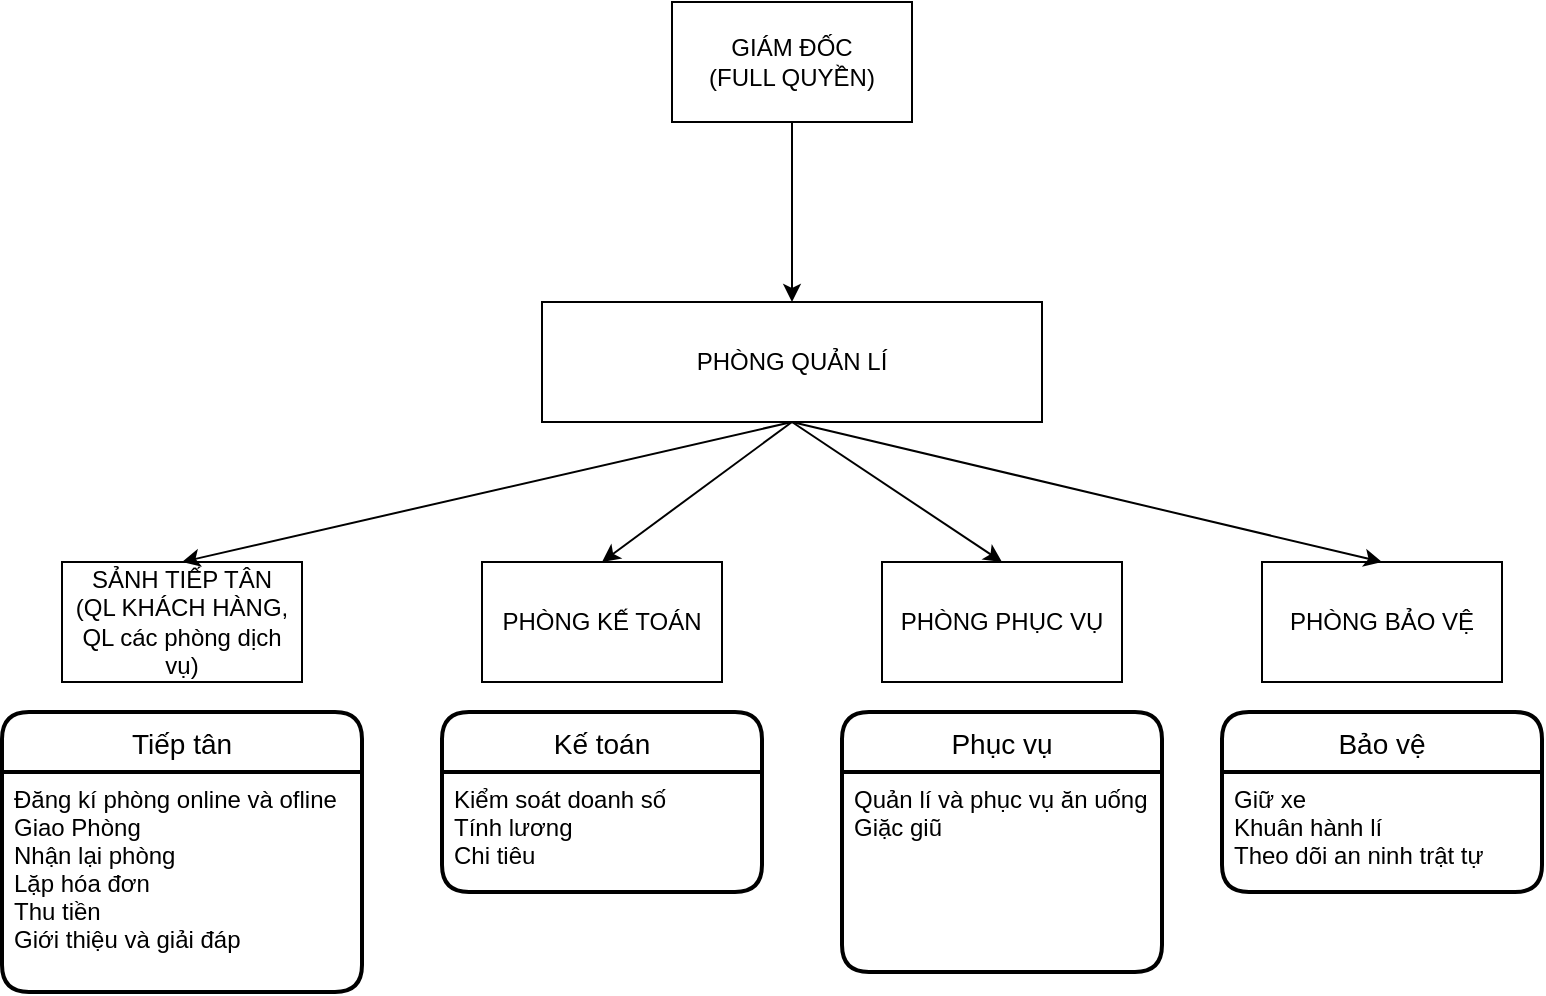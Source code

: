<mxfile version="14.1.9" type="device" pages="2"><diagram id="ve2caQt8r0Z8i0DwhKMM" name="Sơ đồ tổ chức"><mxGraphModel dx="1209" dy="1763" grid="1" gridSize="10" guides="1" tooltips="1" connect="1" arrows="1" fold="1" page="1" pageScale="1" pageWidth="850" pageHeight="1100" math="0" shadow="0"><root><mxCell id="0"/><mxCell id="1" parent="0"/><mxCell id="VBhGNPTVnJxvVcXe2c21-1" value="GIÁM ĐỐC&lt;br&gt;(FULL QUYỀN)" style="rounded=0;whiteSpace=wrap;html=1;" parent="1" vertex="1"><mxGeometry x="355" y="-60" width="120" height="60" as="geometry"/></mxCell><mxCell id="VBhGNPTVnJxvVcXe2c21-3" value="SẢNH TIẾP TÂN&lt;br&gt;(QL KHÁCH HÀNG, QL các phòng dịch vụ)" style="rounded=0;whiteSpace=wrap;html=1;" parent="1" vertex="1"><mxGeometry x="50" y="220" width="120" height="60" as="geometry"/></mxCell><mxCell id="VBhGNPTVnJxvVcXe2c21-4" value="PHÒNG KẾ TOÁN" style="rounded=0;whiteSpace=wrap;html=1;" parent="1" vertex="1"><mxGeometry x="260" y="220" width="120" height="60" as="geometry"/></mxCell><mxCell id="VBhGNPTVnJxvVcXe2c21-5" value="PHÒNG QUẢN LÍ" style="rounded=0;whiteSpace=wrap;html=1;" parent="1" vertex="1"><mxGeometry x="290" y="90" width="250" height="60" as="geometry"/></mxCell><mxCell id="VBhGNPTVnJxvVcXe2c21-6" value="" style="endArrow=classic;html=1;exitX=0.5;exitY=1;exitDx=0;exitDy=0;entryX=0.5;entryY=0;entryDx=0;entryDy=0;" parent="1" source="VBhGNPTVnJxvVcXe2c21-5" target="VBhGNPTVnJxvVcXe2c21-3" edge="1"><mxGeometry width="50" height="50" relative="1" as="geometry"><mxPoint x="400" y="250" as="sourcePoint"/><mxPoint x="450" y="200" as="targetPoint"/></mxGeometry></mxCell><mxCell id="VBhGNPTVnJxvVcXe2c21-7" value="" style="endArrow=classic;html=1;entryX=0.5;entryY=0;entryDx=0;entryDy=0;exitX=0.5;exitY=1;exitDx=0;exitDy=0;" parent="1" source="VBhGNPTVnJxvVcXe2c21-5" target="VBhGNPTVnJxvVcXe2c21-4" edge="1"><mxGeometry width="50" height="50" relative="1" as="geometry"><mxPoint x="360" y="100" as="sourcePoint"/><mxPoint x="130" y="210" as="targetPoint"/></mxGeometry></mxCell><mxCell id="VBhGNPTVnJxvVcXe2c21-8" value="" style="endArrow=classic;html=1;entryX=0.5;entryY=0;entryDx=0;entryDy=0;exitX=0.5;exitY=1;exitDx=0;exitDy=0;" parent="1" source="VBhGNPTVnJxvVcXe2c21-1" target="VBhGNPTVnJxvVcXe2c21-5" edge="1"><mxGeometry width="50" height="50" relative="1" as="geometry"><mxPoint x="360" y="100" as="sourcePoint"/><mxPoint x="140" y="220" as="targetPoint"/></mxGeometry></mxCell><mxCell id="VBhGNPTVnJxvVcXe2c21-9" value="PHÒNG BẢO VỆ" style="rounded=0;whiteSpace=wrap;html=1;" parent="1" vertex="1"><mxGeometry x="650" y="220" width="120" height="60" as="geometry"/></mxCell><mxCell id="VBhGNPTVnJxvVcXe2c21-10" value="" style="endArrow=classic;html=1;entryX=0.5;entryY=0;entryDx=0;entryDy=0;exitX=0.5;exitY=1;exitDx=0;exitDy=0;" parent="1" source="VBhGNPTVnJxvVcXe2c21-5" target="VBhGNPTVnJxvVcXe2c21-9" edge="1"><mxGeometry width="50" height="50" relative="1" as="geometry"><mxPoint x="330" y="70" as="sourcePoint"/><mxPoint x="450" y="200" as="targetPoint"/></mxGeometry></mxCell><mxCell id="VBhGNPTVnJxvVcXe2c21-14" value="Tiếp tân" style="swimlane;childLayout=stackLayout;horizontal=1;startSize=30;horizontalStack=0;rounded=1;fontSize=14;fontStyle=0;strokeWidth=2;resizeParent=0;resizeLast=1;shadow=0;dashed=0;align=center;" parent="1" vertex="1"><mxGeometry x="20" y="295" width="180" height="140" as="geometry"/></mxCell><mxCell id="VBhGNPTVnJxvVcXe2c21-15" value="Đăng kí phòng online và ofline&#10;Giao Phòng&#10;Nhận lại phòng&#10;Lặp hóa đơn&#10;Thu tiền&#10;Giới thiệu và giải đáp" style="align=left;strokeColor=none;fillColor=none;spacingLeft=4;fontSize=12;verticalAlign=top;resizable=0;rotatable=0;part=1;" parent="VBhGNPTVnJxvVcXe2c21-14" vertex="1"><mxGeometry y="30" width="180" height="110" as="geometry"/></mxCell><mxCell id="VBhGNPTVnJxvVcXe2c21-16" value="Bảo vệ" style="swimlane;childLayout=stackLayout;horizontal=1;startSize=30;horizontalStack=0;rounded=1;fontSize=14;fontStyle=0;strokeWidth=2;resizeParent=0;resizeLast=1;shadow=0;dashed=0;align=center;" parent="1" vertex="1"><mxGeometry x="630" y="295" width="160" height="90" as="geometry"/></mxCell><mxCell id="VBhGNPTVnJxvVcXe2c21-17" value="Giữ xe&#10;Khuân hành lí&#10;Theo dõi an ninh trật tự" style="align=left;strokeColor=none;fillColor=none;spacingLeft=4;fontSize=12;verticalAlign=top;resizable=0;rotatable=0;part=1;" parent="VBhGNPTVnJxvVcXe2c21-16" vertex="1"><mxGeometry y="30" width="160" height="60" as="geometry"/></mxCell><mxCell id="VBhGNPTVnJxvVcXe2c21-18" value="PHÒNG PHỤC VỤ" style="rounded=0;whiteSpace=wrap;html=1;" parent="1" vertex="1"><mxGeometry x="460" y="220" width="120" height="60" as="geometry"/></mxCell><mxCell id="VBhGNPTVnJxvVcXe2c21-19" value="" style="endArrow=classic;html=1;entryX=0.5;entryY=0;entryDx=0;entryDy=0;exitX=0.5;exitY=1;exitDx=0;exitDy=0;" parent="1" source="VBhGNPTVnJxvVcXe2c21-5" target="VBhGNPTVnJxvVcXe2c21-18" edge="1"><mxGeometry width="50" height="50" relative="1" as="geometry"><mxPoint x="400" y="190" as="sourcePoint"/><mxPoint x="750" y="210" as="targetPoint"/></mxGeometry></mxCell><mxCell id="VBhGNPTVnJxvVcXe2c21-22" value="Phục vụ" style="swimlane;childLayout=stackLayout;horizontal=1;startSize=30;horizontalStack=0;rounded=1;fontSize=14;fontStyle=0;strokeWidth=2;resizeParent=0;resizeLast=1;shadow=0;dashed=0;align=center;" parent="1" vertex="1"><mxGeometry x="440" y="295" width="160" height="130" as="geometry"/></mxCell><mxCell id="VBhGNPTVnJxvVcXe2c21-23" value="Quản lí và phục vụ ăn uống&#10;Giặc giũ" style="align=left;strokeColor=none;fillColor=none;spacingLeft=4;fontSize=12;verticalAlign=top;resizable=0;rotatable=0;part=1;" parent="VBhGNPTVnJxvVcXe2c21-22" vertex="1"><mxGeometry y="30" width="160" height="100" as="geometry"/></mxCell><mxCell id="3BHt6dKrwcuULrWoqQYH-1" value="Kế toán" style="swimlane;childLayout=stackLayout;horizontal=1;startSize=30;horizontalStack=0;rounded=1;fontSize=14;fontStyle=0;strokeWidth=2;resizeParent=0;resizeLast=1;shadow=0;dashed=0;align=center;" parent="1" vertex="1"><mxGeometry x="240" y="295" width="160" height="90" as="geometry"/></mxCell><mxCell id="3BHt6dKrwcuULrWoqQYH-2" value="Kiểm soát doanh số&#10;Tính lương&#10;Chi tiêu&#10;" style="align=left;strokeColor=none;fillColor=none;spacingLeft=4;fontSize=12;verticalAlign=top;resizable=0;rotatable=0;part=1;" parent="3BHt6dKrwcuULrWoqQYH-1" vertex="1"><mxGeometry y="30" width="160" height="60" as="geometry"/></mxCell></root></mxGraphModel></diagram><diagram id="GFGQ3sNE-cdHldhsIBg6" name="UI/UX"><mxGraphModel dx="1209" dy="1763" grid="1" gridSize="10" guides="1" tooltips="1" connect="1" arrows="1" fold="1" page="1" pageScale="1" pageWidth="850" pageHeight="1100" math="0" shadow="0"><root><mxCell id="22zJ5ZPQaMUBxDPNn4xp-0"/><mxCell id="22zJ5ZPQaMUBxDPNn4xp-1" parent="22zJ5ZPQaMUBxDPNn4xp-0"/><mxCell id="22zJ5ZPQaMUBxDPNn4xp-2" value="ĐĂNG NHẬP" style="rounded=0;whiteSpace=wrap;html=1;fillColor=#ffe6cc;strokeColor=#FF6666;" parent="22zJ5ZPQaMUBxDPNn4xp-1" vertex="1"><mxGeometry x="90" y="370" width="120" height="60" as="geometry"/></mxCell><mxCell id="0PLi7Ln-fAQXu6lto11p-0" value="USER phân quyền" style="rounded=0;whiteSpace=wrap;html=1;" parent="22zJ5ZPQaMUBxDPNn4xp-1" vertex="1"><mxGeometry x="20" y="470" width="120" height="60" as="geometry"/></mxCell><mxCell id="0PLi7Ln-fAQXu6lto11p-1" value="QL NHÂN VIÊN" style="rounded=0;whiteSpace=wrap;html=1;" parent="22zJ5ZPQaMUBxDPNn4xp-1" vertex="1"><mxGeometry x="305" y="100" width="120" height="60" as="geometry"/></mxCell><mxCell id="0PLi7Ln-fAQXu6lto11p-2" value="QL KHÁCH HÀNG" style="rounded=0;whiteSpace=wrap;html=1;" parent="22zJ5ZPQaMUBxDPNn4xp-1" vertex="1"><mxGeometry x="160" y="100" width="120" height="60" as="geometry"/></mxCell><mxCell id="0PLi7Ln-fAQXu6lto11p-4" value="TÀI CHÍNH" style="rounded=0;whiteSpace=wrap;html=1;" parent="22zJ5ZPQaMUBxDPNn4xp-1" vertex="1"><mxGeometry x="440" y="100" width="120" height="60" as="geometry"/></mxCell><mxCell id="0PLi7Ln-fAQXu6lto11p-5" value="From Thuê&lt;br&gt;(thuê ofline, online)" style="rounded=0;whiteSpace=wrap;html=1;" parent="22zJ5ZPQaMUBxDPNn4xp-1" vertex="1"><mxGeometry x="580" y="140" width="120" height="60" as="geometry"/></mxCell><mxCell id="0PLi7Ln-fAQXu6lto11p-6" value="Form trả" style="rounded=0;whiteSpace=wrap;html=1;" parent="22zJ5ZPQaMUBxDPNn4xp-1" vertex="1"><mxGeometry x="580" y="210" width="120" height="60" as="geometry"/></mxCell><mxCell id="0PLi7Ln-fAQXu6lto11p-7" value="Form Chính, Phòng chức năng trả và thuê" style="rounded=0;whiteSpace=wrap;html=1;" parent="22zJ5ZPQaMUBxDPNn4xp-1" vertex="1"><mxGeometry x="350" y="280" width="120" height="60" as="geometry"/></mxCell><mxCell id="0PLi7Ln-fAQXu6lto11p-8" value="" style="endArrow=classic;html=1;exitX=1;exitY=0.5;exitDx=0;exitDy=0;entryX=0;entryY=0;entryDx=0;entryDy=0;" parent="22zJ5ZPQaMUBxDPNn4xp-1" source="22zJ5ZPQaMUBxDPNn4xp-2" target="0PLi7Ln-fAQXu6lto11p-7" edge="1"><mxGeometry width="50" height="50" relative="1" as="geometry"><mxPoint x="400" y="370" as="sourcePoint"/><mxPoint x="450" y="320" as="targetPoint"/></mxGeometry></mxCell><mxCell id="0PLi7Ln-fAQXu6lto11p-9" value="" style="endArrow=classic;html=1;exitX=0.25;exitY=0;exitDx=0;exitDy=0;entryX=1;entryY=1;entryDx=0;entryDy=0;" parent="22zJ5ZPQaMUBxDPNn4xp-1" source="0PLi7Ln-fAQXu6lto11p-7" target="0PLi7Ln-fAQXu6lto11p-2" edge="1"><mxGeometry width="50" height="50" relative="1" as="geometry"><mxPoint x="400" y="370" as="sourcePoint"/><mxPoint x="450" y="320" as="targetPoint"/></mxGeometry></mxCell><mxCell id="0PLi7Ln-fAQXu6lto11p-10" value="" style="endArrow=classic;html=1;exitX=0.5;exitY=0;exitDx=0;exitDy=0;entryX=0.5;entryY=1;entryDx=0;entryDy=0;" parent="22zJ5ZPQaMUBxDPNn4xp-1" source="0PLi7Ln-fAQXu6lto11p-7" target="0PLi7Ln-fAQXu6lto11p-1" edge="1"><mxGeometry width="50" height="50" relative="1" as="geometry"><mxPoint x="400" y="370" as="sourcePoint"/><mxPoint x="450" y="320" as="targetPoint"/></mxGeometry></mxCell><mxCell id="0PLi7Ln-fAQXu6lto11p-11" value="" style="endArrow=classic;html=1;exitX=0.75;exitY=0;exitDx=0;exitDy=0;entryX=0.101;entryY=1.011;entryDx=0;entryDy=0;entryPerimeter=0;" parent="22zJ5ZPQaMUBxDPNn4xp-1" source="0PLi7Ln-fAQXu6lto11p-7" target="0PLi7Ln-fAQXu6lto11p-4" edge="1"><mxGeometry width="50" height="50" relative="1" as="geometry"><mxPoint x="400" y="370" as="sourcePoint"/><mxPoint x="450" y="320" as="targetPoint"/></mxGeometry></mxCell><mxCell id="0PLi7Ln-fAQXu6lto11p-12" value="" style="endArrow=classic;html=1;exitX=1;exitY=0;exitDx=0;exitDy=0;entryX=0;entryY=0.25;entryDx=0;entryDy=0;" parent="22zJ5ZPQaMUBxDPNn4xp-1" source="0PLi7Ln-fAQXu6lto11p-7" target="0PLi7Ln-fAQXu6lto11p-5" edge="1"><mxGeometry width="50" height="50" relative="1" as="geometry"><mxPoint x="400" y="360" as="sourcePoint"/><mxPoint x="450" y="310" as="targetPoint"/></mxGeometry></mxCell><mxCell id="0PLi7Ln-fAQXu6lto11p-13" value="" style="endArrow=classic;html=1;entryX=0;entryY=0.5;entryDx=0;entryDy=0;exitX=1;exitY=0.5;exitDx=0;exitDy=0;" parent="22zJ5ZPQaMUBxDPNn4xp-1" source="0PLi7Ln-fAQXu6lto11p-7" target="0PLi7Ln-fAQXu6lto11p-6" edge="1"><mxGeometry width="50" height="50" relative="1" as="geometry"><mxPoint x="400" y="360" as="sourcePoint"/><mxPoint x="450" y="310" as="targetPoint"/></mxGeometry></mxCell><mxCell id="0PLi7Ln-fAQXu6lto11p-15" value="DỊCH VỤ" style="rounded=0;whiteSpace=wrap;html=1;" parent="22zJ5ZPQaMUBxDPNn4xp-1" vertex="1"><mxGeometry x="580" y="280" width="120" height="60" as="geometry"/></mxCell><mxCell id="0PLi7Ln-fAQXu6lto11p-16" value="" style="endArrow=classic;html=1;entryX=0;entryY=0.5;entryDx=0;entryDy=0;exitX=1;exitY=0.75;exitDx=0;exitDy=0;" parent="22zJ5ZPQaMUBxDPNn4xp-1" source="0PLi7Ln-fAQXu6lto11p-7" target="0PLi7Ln-fAQXu6lto11p-15" edge="1"><mxGeometry width="50" height="50" relative="1" as="geometry"><mxPoint x="490" y="410" as="sourcePoint"/><mxPoint x="540" y="360" as="targetPoint"/></mxGeometry></mxCell><mxCell id="0PLi7Ln-fAQXu6lto11p-17" value="Thức ăn, nước uống" style="rounded=0;whiteSpace=wrap;html=1;" parent="22zJ5ZPQaMUBxDPNn4xp-1" vertex="1"><mxGeometry x="770" y="250" width="120" height="60" as="geometry"/></mxCell><mxCell id="0PLi7Ln-fAQXu6lto11p-18" value="" style="endArrow=classic;html=1;entryX=0;entryY=0.5;entryDx=0;entryDy=0;exitX=1;exitY=0.25;exitDx=0;exitDy=0;" parent="22zJ5ZPQaMUBxDPNn4xp-1" source="0PLi7Ln-fAQXu6lto11p-15" target="0PLi7Ln-fAQXu6lto11p-17" edge="1"><mxGeometry width="50" height="50" relative="1" as="geometry"><mxPoint x="400" y="320" as="sourcePoint"/><mxPoint x="450" y="270" as="targetPoint"/></mxGeometry></mxCell><mxCell id="0PLi7Ln-fAQXu6lto11p-19" value="QL KHÁCH HÀNG Ở CÁC PHÒNG" style="rounded=0;whiteSpace=wrap;html=1;strokeColor=#FF6666;" parent="22zJ5ZPQaMUBxDPNn4xp-1" vertex="1"><mxGeometry x="70" y="-70" width="120" height="60" as="geometry"/></mxCell><mxCell id="0PLi7Ln-fAQXu6lto11p-21" value="KHÁCH HÀNG THÂN THIẾT" style="rounded=0;whiteSpace=wrap;html=1;strokeColor=#FF6666;" parent="22zJ5ZPQaMUBxDPNn4xp-1" vertex="1"><mxGeometry x="70" width="120" height="60" as="geometry"/></mxCell><mxCell id="0PLi7Ln-fAQXu6lto11p-22" value="" style="endArrow=classic;html=1;exitX=0.5;exitY=0;exitDx=0;exitDy=0;entryX=0.5;entryY=1;entryDx=0;entryDy=0;" parent="22zJ5ZPQaMUBxDPNn4xp-1" source="0PLi7Ln-fAQXu6lto11p-2" target="0PLi7Ln-fAQXu6lto11p-21" edge="1"><mxGeometry width="50" height="50" relative="1" as="geometry"><mxPoint x="400" y="200" as="sourcePoint"/><mxPoint x="450" y="150" as="targetPoint"/></mxGeometry></mxCell><mxCell id="0PLi7Ln-fAQXu6lto11p-23" value="" style="endArrow=classic;html=1;exitX=1;exitY=0.25;exitDx=0;exitDy=0;entryX=0;entryY=0.5;entryDx=0;entryDy=0;" parent="22zJ5ZPQaMUBxDPNn4xp-1" source="0PLi7Ln-fAQXu6lto11p-5" target="0PLi7Ln-fAQXu6lto11p-37" edge="1"><mxGeometry width="50" height="50" relative="1" as="geometry"><mxPoint x="400" y="200" as="sourcePoint"/><mxPoint x="810" y="140" as="targetPoint"/></mxGeometry></mxCell><mxCell id="0PLi7Ln-fAQXu6lto11p-36" value="FormThue" style="swimlane;childLayout=stackLayout;horizontal=1;startSize=30;horizontalStack=0;rounded=1;fontSize=14;fontStyle=0;strokeWidth=2;resizeParent=0;resizeLast=1;shadow=0;dashed=0;align=center;" parent="22zJ5ZPQaMUBxDPNn4xp-1" vertex="1"><mxGeometry x="710" y="-145" width="160" height="210" as="geometry"/></mxCell><mxCell id="0PLi7Ln-fAQXu6lto11p-37" value="MaPhieuThue&#10;MaPhong&#10;SL Khách hàng&#10;MaKH&#10;HoTen&#10;GioiTinh&#10;SDT&#10;CMND&#10;DiaChi&#10;NgayDen&#10;NgayDiDuKien&#10;Gía Phòng&#10;" style="align=left;strokeColor=none;fillColor=none;spacingLeft=4;fontSize=12;verticalAlign=top;resizable=0;rotatable=0;part=1;" parent="0PLi7Ln-fAQXu6lto11p-36" vertex="1"><mxGeometry y="30" width="160" height="180" as="geometry"/></mxCell><mxCell id="0PLi7Ln-fAQXu6lto11p-45" value="" style="endArrow=classic;html=1;entryX=0;entryY=1;entryDx=0;entryDy=0;exitX=0.25;exitY=0;exitDx=0;exitDy=0;" parent="22zJ5ZPQaMUBxDPNn4xp-1" source="0PLi7Ln-fAQXu6lto11p-0" target="22zJ5ZPQaMUBxDPNn4xp-2" edge="1"><mxGeometry width="50" height="50" relative="1" as="geometry"><mxPoint x="480" y="350" as="sourcePoint"/><mxPoint x="620" y="380" as="targetPoint"/></mxGeometry></mxCell><mxCell id="0PLi7Ln-fAQXu6lto11p-46" value="FormTra" style="swimlane;childLayout=stackLayout;horizontal=1;startSize=30;horizontalStack=0;rounded=1;fontSize=14;fontStyle=0;strokeWidth=2;resizeParent=0;resizeLast=1;shadow=0;dashed=0;align=center;" parent="22zJ5ZPQaMUBxDPNn4xp-1" vertex="1"><mxGeometry x="750" y="80" width="160" height="130" as="geometry"/></mxCell><mxCell id="0PLi7Ln-fAQXu6lto11p-47" value="MaHD&#10;MaPhieuThue&#10;SL Ngày Thuê&#10;Thành tiền&#10;Dịch vụ&#10;Tổng Thanh Toán&#10;&#10;" style="align=left;strokeColor=none;fillColor=none;spacingLeft=4;fontSize=12;verticalAlign=top;resizable=0;rotatable=0;part=1;" parent="0PLi7Ln-fAQXu6lto11p-46" vertex="1"><mxGeometry y="30" width="160" height="100" as="geometry"/></mxCell><mxCell id="0PLi7Ln-fAQXu6lto11p-48" value="" style="endArrow=classic;html=1;exitX=1;exitY=0.25;exitDx=0;exitDy=0;entryX=0.169;entryY=1.029;entryDx=0;entryDy=0;entryPerimeter=0;" parent="22zJ5ZPQaMUBxDPNn4xp-1" source="0PLi7Ln-fAQXu6lto11p-6" target="0PLi7Ln-fAQXu6lto11p-47" edge="1"><mxGeometry width="50" height="50" relative="1" as="geometry"><mxPoint x="710" y="215" as="sourcePoint"/><mxPoint x="810" y="125" as="targetPoint"/></mxGeometry></mxCell><mxCell id="0PLi7Ln-fAQXu6lto11p-50" value="TT Các nhân viên" style="rounded=0;whiteSpace=wrap;html=1;" parent="22zJ5ZPQaMUBxDPNn4xp-1" vertex="1"><mxGeometry x="305" y="20" width="120" height="60" as="geometry"/></mxCell><mxCell id="0PLi7Ln-fAQXu6lto11p-52" value="LƯƠNG THƯỞNG&lt;br&gt;chấm công, chỉ tiêu nhân viên" style="rounded=0;whiteSpace=wrap;html=1;" parent="22zJ5ZPQaMUBxDPNn4xp-1" vertex="1"><mxGeometry x="305" y="-50" width="120" height="60" as="geometry"/></mxCell><mxCell id="0PLi7Ln-fAQXu6lto11p-58" value="DOANH SỐ, NGÀY THÁNG, NĂM VÀ LỢI NHUẬN" style="rounded=0;whiteSpace=wrap;html=1;" parent="22zJ5ZPQaMUBxDPNn4xp-1" vertex="1"><mxGeometry x="440" y="20" width="120" height="60" as="geometry"/></mxCell><mxCell id="0PLi7Ln-fAQXu6lto11p-59" value="&amp;nbsp;CHỈ TIÊU" style="rounded=0;whiteSpace=wrap;html=1;" parent="22zJ5ZPQaMUBxDPNn4xp-1" vertex="1"><mxGeometry x="440" y="-50" width="120" height="60" as="geometry"/></mxCell><mxCell id="0PLi7Ln-fAQXu6lto11p-60" value="CHI TIÊU" style="rounded=0;whiteSpace=wrap;html=1;" parent="22zJ5ZPQaMUBxDPNn4xp-1" vertex="1"><mxGeometry x="440" y="-120" width="120" height="60" as="geometry"/></mxCell><mxCell id="0PLi7Ln-fAQXu6lto11p-61" value="TỔNG TÀI SẢN CTY" style="rounded=0;whiteSpace=wrap;html=1;" parent="22zJ5ZPQaMUBxDPNn4xp-1" vertex="1"><mxGeometry x="440" y="-190" width="120" height="60" as="geometry"/></mxCell><mxCell id="0PLi7Ln-fAQXu6lto11p-62" value="QUẢN LÍ CỔ ĐÔNG" style="rounded=0;whiteSpace=wrap;html=1;" parent="22zJ5ZPQaMUBxDPNn4xp-1" vertex="1"><mxGeometry x="440" y="-260" width="120" height="60" as="geometry"/></mxCell><mxCell id="0PLi7Ln-fAQXu6lto11p-63" value="% CỔ PHẦN" style="rounded=0;whiteSpace=wrap;html=1;" parent="22zJ5ZPQaMUBxDPNn4xp-1" vertex="1"><mxGeometry x="500" y="-410" width="120" height="60" as="geometry"/></mxCell><mxCell id="0PLi7Ln-fAQXu6lto11p-64" value="TT CỔ ĐÔNG" style="rounded=0;whiteSpace=wrap;html=1;" parent="22zJ5ZPQaMUBxDPNn4xp-1" vertex="1"><mxGeometry x="630" y="-370" width="120" height="60" as="geometry"/></mxCell><mxCell id="0PLi7Ln-fAQXu6lto11p-65" value="" style="endArrow=classic;html=1;exitX=0.5;exitY=0;exitDx=0;exitDy=0;entryX=0.5;entryY=1;entryDx=0;entryDy=0;" parent="22zJ5ZPQaMUBxDPNn4xp-1" source="0PLi7Ln-fAQXu6lto11p-62" target="0PLi7Ln-fAQXu6lto11p-63" edge="1"><mxGeometry width="50" height="50" relative="1" as="geometry"><mxPoint x="590" y="-100" as="sourcePoint"/><mxPoint x="640" y="-150" as="targetPoint"/></mxGeometry></mxCell><mxCell id="0PLi7Ln-fAQXu6lto11p-66" value="" style="endArrow=classic;html=1;exitX=1;exitY=0;exitDx=0;exitDy=0;entryX=0;entryY=1;entryDx=0;entryDy=0;" parent="22zJ5ZPQaMUBxDPNn4xp-1" source="0PLi7Ln-fAQXu6lto11p-62" target="0PLi7Ln-fAQXu6lto11p-64" edge="1"><mxGeometry width="50" height="50" relative="1" as="geometry"><mxPoint x="510" y="-250" as="sourcePoint"/><mxPoint x="570" y="-340" as="targetPoint"/></mxGeometry></mxCell><mxCell id="0PLi7Ln-fAQXu6lto11p-69" value="DANH SÁCH KHÁCH HÀNG ONLINE&amp;nbsp;" style="rounded=0;whiteSpace=wrap;html=1;strokeColor=#FF6666;" parent="22zJ5ZPQaMUBxDPNn4xp-1" vertex="1"><mxGeometry x="70" y="-140" width="120" height="60" as="geometry"/></mxCell><mxCell id="x3KHUy0X0ftDoUZAwsYt-0" value="Bảo vệ và an ninh" style="rounded=0;whiteSpace=wrap;html=1;" parent="22zJ5ZPQaMUBxDPNn4xp-1" vertex="1"><mxGeometry x="580" y="360" width="120" height="60" as="geometry"/></mxCell><mxCell id="x3KHUy0X0ftDoUZAwsYt-1" value="Camera" style="rounded=0;whiteSpace=wrap;html=1;" parent="22zJ5ZPQaMUBxDPNn4xp-1" vertex="1"><mxGeometry x="770" y="330" width="120" height="60" as="geometry"/></mxCell><mxCell id="x3KHUy0X0ftDoUZAwsYt-2" value="Báo cáo" style="rounded=0;whiteSpace=wrap;html=1;" parent="22zJ5ZPQaMUBxDPNn4xp-1" vertex="1"><mxGeometry x="770" y="400" width="120" height="60" as="geometry"/></mxCell><mxCell id="x3KHUy0X0ftDoUZAwsYt-3" value="" style="endArrow=classic;html=1;exitX=1;exitY=0.25;exitDx=0;exitDy=0;entryX=0;entryY=0.5;entryDx=0;entryDy=0;" parent="22zJ5ZPQaMUBxDPNn4xp-1" source="x3KHUy0X0ftDoUZAwsYt-0" target="x3KHUy0X0ftDoUZAwsYt-1" edge="1"><mxGeometry width="50" height="50" relative="1" as="geometry"><mxPoint x="590" y="180" as="sourcePoint"/><mxPoint x="640" y="130" as="targetPoint"/></mxGeometry></mxCell><mxCell id="x3KHUy0X0ftDoUZAwsYt-4" value="" style="endArrow=classic;html=1;exitX=1;exitY=0.75;exitDx=0;exitDy=0;entryX=0;entryY=0.5;entryDx=0;entryDy=0;" parent="22zJ5ZPQaMUBxDPNn4xp-1" source="x3KHUy0X0ftDoUZAwsYt-0" target="x3KHUy0X0ftDoUZAwsYt-2" edge="1"><mxGeometry width="50" height="50" relative="1" as="geometry"><mxPoint x="710" y="385" as="sourcePoint"/><mxPoint x="780" y="370" as="targetPoint"/></mxGeometry></mxCell><mxCell id="ouIJkGeKJrMn_vmNaYEd-0" value="ĐĂNG KÍ" style="rounded=0;whiteSpace=wrap;html=1;fillColor=#ffe6cc;strokeColor=#FF6666;" vertex="1" parent="22zJ5ZPQaMUBxDPNn4xp-1"><mxGeometry x="250" y="510" width="120" height="60" as="geometry"/></mxCell><mxCell id="ouIJkGeKJrMn_vmNaYEd-1" value="" style="endArrow=classic;html=1;exitX=0.5;exitY=0;exitDx=0;exitDy=0;entryX=1;entryY=0.75;entryDx=0;entryDy=0;" edge="1" parent="22zJ5ZPQaMUBxDPNn4xp-1" source="ouIJkGeKJrMn_vmNaYEd-0" target="22zJ5ZPQaMUBxDPNn4xp-2"><mxGeometry width="50" height="50" relative="1" as="geometry"><mxPoint x="590" y="390" as="sourcePoint"/><mxPoint x="640" y="340" as="targetPoint"/></mxGeometry></mxCell></root></mxGraphModel></diagram></mxfile>